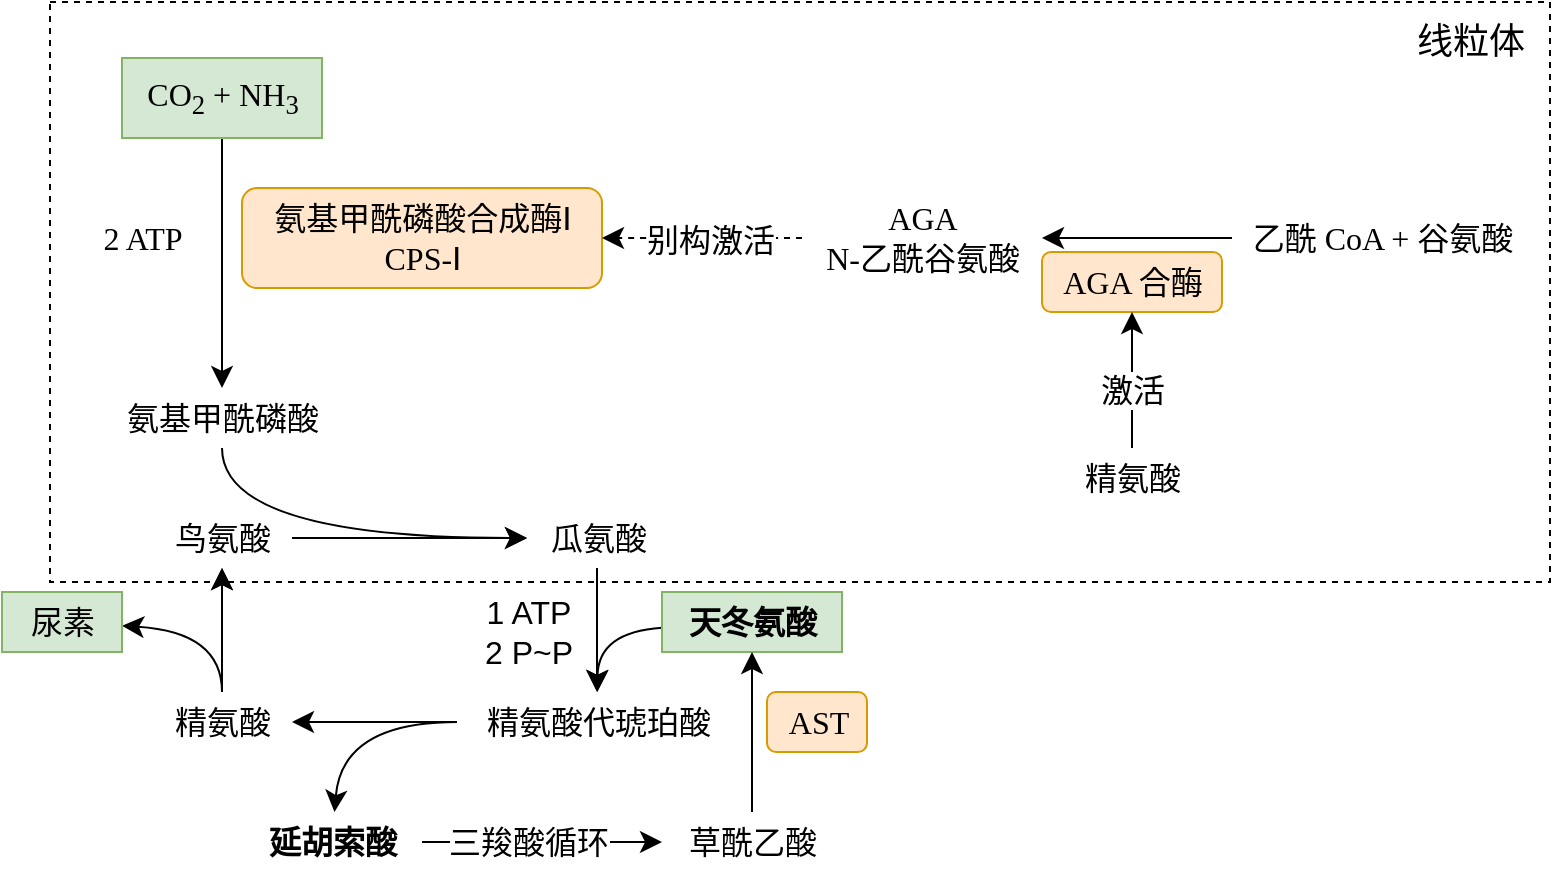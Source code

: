 <mxfile version="22.0.3" type="device">
  <diagram name="第 1 页" id="GsJs5P2JUwCovrq6-IVo">
    <mxGraphModel dx="1395" dy="1100" grid="1" gridSize="10" guides="1" tooltips="1" connect="1" arrows="1" fold="1" page="0" pageScale="1" pageWidth="827" pageHeight="1169" math="0" shadow="0">
      <root>
        <mxCell id="0" />
        <mxCell id="1" parent="0" />
        <mxCell id="5yjlM6OjosKDK0_YHAEV-37" value="" style="rounded=0;whiteSpace=wrap;html=1;fontSize=16;fillColor=none;dashed=1;fontFamily=var(--font-sans);" parent="1" vertex="1">
          <mxGeometry x="-176" y="-125" width="750" height="290" as="geometry" />
        </mxCell>
        <mxCell id="5yjlM6OjosKDK0_YHAEV-3" value="" style="edgeStyle=none;curved=1;rounded=0;orthogonalLoop=1;jettySize=auto;html=1;fontSize=12;startSize=8;endSize=8;fontFamily=var(--font-sans);" parent="1" source="5yjlM6OjosKDK0_YHAEV-1" target="5yjlM6OjosKDK0_YHAEV-2" edge="1">
          <mxGeometry relative="1" as="geometry" />
        </mxCell>
        <mxCell id="5yjlM6OjosKDK0_YHAEV-1" value="CO&lt;sub&gt;2&lt;/sub&gt;&amp;nbsp;+ NH&lt;sub&gt;3&lt;/sub&gt;" style="text;html=1;align=center;verticalAlign=middle;resizable=0;points=[];autosize=1;strokeColor=#82b366;fillColor=#d5e8d4;fontSize=16;fontFamily=var(--font-sans);" parent="1" vertex="1">
          <mxGeometry x="-140" y="-97" width="100" height="40" as="geometry" />
        </mxCell>
        <mxCell id="5yjlM6OjosKDK0_YHAEV-26" style="edgeStyle=none;curved=1;rounded=0;orthogonalLoop=1;jettySize=auto;html=1;fontSize=12;startSize=8;endSize=8;fontFamily=var(--font-sans);" parent="1" source="5yjlM6OjosKDK0_YHAEV-2" target="5yjlM6OjosKDK0_YHAEV-8" edge="1">
          <mxGeometry relative="1" as="geometry">
            <Array as="points">
              <mxPoint x="-90" y="143" />
            </Array>
          </mxGeometry>
        </mxCell>
        <mxCell id="5yjlM6OjosKDK0_YHAEV-2" value="氨基甲酰磷酸" style="text;html=1;align=center;verticalAlign=middle;resizable=0;points=[];autosize=1;strokeColor=none;fillColor=none;fontSize=16;fontFamily=var(--font-sans);" parent="1" vertex="1">
          <mxGeometry x="-150" y="68" width="120" height="30" as="geometry" />
        </mxCell>
        <mxCell id="5yjlM6OjosKDK0_YHAEV-4" value="2 ATP" style="text;html=1;align=center;verticalAlign=middle;resizable=0;points=[];autosize=1;strokeColor=none;fillColor=none;fontSize=16;fontFamily=var(--font-sans);" parent="1" vertex="1">
          <mxGeometry x="-160" y="-22" width="60" height="30" as="geometry" />
        </mxCell>
        <mxCell id="5yjlM6OjosKDK0_YHAEV-6" value="氨基甲酰磷酸合成酶Ⅰ&lt;br&gt;CPS-Ⅰ" style="text;html=1;align=center;verticalAlign=middle;resizable=0;points=[];autosize=1;strokeColor=#d79b00;fillColor=#ffe6cc;fontSize=16;rounded=1;fontFamily=var(--font-sans);" parent="1" vertex="1">
          <mxGeometry x="-80" y="-32" width="180" height="50" as="geometry" />
        </mxCell>
        <mxCell id="5yjlM6OjosKDK0_YHAEV-9" value="" style="edgeStyle=none;curved=1;rounded=0;orthogonalLoop=1;jettySize=auto;html=1;fontSize=12;startSize=8;endSize=8;fontFamily=var(--font-sans);" parent="1" source="5yjlM6OjosKDK0_YHAEV-7" target="5yjlM6OjosKDK0_YHAEV-8" edge="1">
          <mxGeometry relative="1" as="geometry" />
        </mxCell>
        <mxCell id="5yjlM6OjosKDK0_YHAEV-11" value="" style="edgeStyle=none;curved=1;rounded=0;orthogonalLoop=1;jettySize=auto;html=1;fontSize=12;startSize=8;endSize=8;fontFamily=var(--font-sans);" parent="1" source="5yjlM6OjosKDK0_YHAEV-8" target="5yjlM6OjosKDK0_YHAEV-10" edge="1">
          <mxGeometry relative="1" as="geometry" />
        </mxCell>
        <mxCell id="5yjlM6OjosKDK0_YHAEV-8" value="瓜氨酸" style="text;html=1;align=center;verticalAlign=middle;resizable=0;points=[];autosize=1;strokeColor=none;fillColor=none;fontSize=16;fontFamily=var(--font-sans);" parent="1" vertex="1">
          <mxGeometry x="62.5" y="128" width="70" height="30" as="geometry" />
        </mxCell>
        <mxCell id="5yjlM6OjosKDK0_YHAEV-15" value="" style="edgeStyle=none;curved=1;rounded=0;orthogonalLoop=1;jettySize=auto;html=1;fontSize=12;startSize=8;endSize=8;fontFamily=var(--font-sans);" parent="1" source="5yjlM6OjosKDK0_YHAEV-10" target="5yjlM6OjosKDK0_YHAEV-14" edge="1">
          <mxGeometry relative="1" as="geometry" />
        </mxCell>
        <mxCell id="5yjlM6OjosKDK0_YHAEV-30" style="edgeStyle=none;curved=1;rounded=0;orthogonalLoop=1;jettySize=auto;html=1;fontSize=12;startSize=8;endSize=8;fontFamily=var(--font-sans);" parent="1" source="5yjlM6OjosKDK0_YHAEV-10" target="5yjlM6OjosKDK0_YHAEV-27" edge="1">
          <mxGeometry relative="1" as="geometry">
            <Array as="points">
              <mxPoint x="-30" y="235" />
            </Array>
          </mxGeometry>
        </mxCell>
        <mxCell id="5yjlM6OjosKDK0_YHAEV-10" value="精氨酸代琥珀酸" style="text;html=1;align=center;verticalAlign=middle;resizable=0;points=[];autosize=1;strokeColor=none;fillColor=none;fontSize=16;fontFamily=var(--font-sans);" parent="1" vertex="1">
          <mxGeometry x="27.5" y="220" width="140" height="30" as="geometry" />
        </mxCell>
        <mxCell id="5yjlM6OjosKDK0_YHAEV-13" style="edgeStyle=none;curved=1;rounded=0;orthogonalLoop=1;jettySize=auto;html=1;fontSize=12;startSize=8;endSize=8;fontFamily=var(--font-sans);" parent="1" source="5yjlM6OjosKDK0_YHAEV-12" target="5yjlM6OjosKDK0_YHAEV-10" edge="1">
          <mxGeometry relative="1" as="geometry">
            <Array as="points">
              <mxPoint x="98" y="190" />
            </Array>
          </mxGeometry>
        </mxCell>
        <mxCell id="5yjlM6OjosKDK0_YHAEV-12" value="天冬氨酸" style="text;html=1;align=center;verticalAlign=middle;resizable=0;points=[];autosize=1;strokeColor=#82b366;fillColor=#d5e8d4;fontSize=16;fontStyle=1;fontFamily=var(--font-sans);" parent="1" vertex="1">
          <mxGeometry x="130" y="170" width="90" height="30" as="geometry" />
        </mxCell>
        <mxCell id="5yjlM6OjosKDK0_YHAEV-16" style="edgeStyle=none;curved=1;rounded=0;orthogonalLoop=1;jettySize=auto;html=1;fontSize=12;startSize=8;endSize=8;fontFamily=var(--font-sans);" parent="1" source="5yjlM6OjosKDK0_YHAEV-14" target="5yjlM6OjosKDK0_YHAEV-7" edge="1">
          <mxGeometry relative="1" as="geometry" />
        </mxCell>
        <mxCell id="5yjlM6OjosKDK0_YHAEV-29" style="edgeStyle=none;curved=1;rounded=0;orthogonalLoop=1;jettySize=auto;html=1;fontSize=12;startSize=8;endSize=8;fontFamily=var(--font-sans);" parent="1" source="5yjlM6OjosKDK0_YHAEV-14" target="5yjlM6OjosKDK0_YHAEV-18" edge="1">
          <mxGeometry relative="1" as="geometry">
            <Array as="points">
              <mxPoint x="-90" y="190" />
            </Array>
          </mxGeometry>
        </mxCell>
        <mxCell id="5yjlM6OjosKDK0_YHAEV-14" value="精氨酸" style="text;html=1;align=center;verticalAlign=middle;resizable=0;points=[];autosize=1;strokeColor=none;fillColor=none;fontSize=16;fontFamily=var(--font-sans);" parent="1" vertex="1">
          <mxGeometry x="-125" y="220" width="70" height="30" as="geometry" />
        </mxCell>
        <mxCell id="5yjlM6OjosKDK0_YHAEV-18" value="尿素" style="text;html=1;align=center;verticalAlign=middle;resizable=0;points=[];autosize=1;strokeColor=#82b366;fillColor=#d5e8d4;fontSize=16;fontFamily=var(--font-sans);" parent="1" vertex="1">
          <mxGeometry x="-200" y="170" width="60" height="30" as="geometry" />
        </mxCell>
        <mxCell id="5yjlM6OjosKDK0_YHAEV-20" style="edgeStyle=none;curved=1;rounded=0;orthogonalLoop=1;jettySize=auto;html=1;fontSize=12;startSize=8;endSize=8;dashed=1;fontFamily=var(--font-sans);" parent="1" source="5yjlM6OjosKDK0_YHAEV-19" target="5yjlM6OjosKDK0_YHAEV-6" edge="1">
          <mxGeometry relative="1" as="geometry" />
        </mxCell>
        <mxCell id="5yjlM6OjosKDK0_YHAEV-22" value="别构激活" style="edgeLabel;html=1;align=center;verticalAlign=middle;resizable=0;points=[];fontSize=16;fontFamily=var(--font-sans);" parent="5yjlM6OjosKDK0_YHAEV-20" vertex="1" connectable="0">
          <mxGeometry x="-0.069" y="1" relative="1" as="geometry">
            <mxPoint as="offset" />
          </mxGeometry>
        </mxCell>
        <mxCell id="5yjlM6OjosKDK0_YHAEV-19" value="AGA&lt;br&gt;N-乙酰谷氨酸" style="text;html=1;align=center;verticalAlign=middle;resizable=0;points=[];autosize=1;strokeColor=none;fillColor=none;fontSize=16;fontFamily=var(--font-sans);" parent="1" vertex="1">
          <mxGeometry x="200" y="-32" width="120" height="50" as="geometry" />
        </mxCell>
        <mxCell id="5yjlM6OjosKDK0_YHAEV-24" style="edgeStyle=none;curved=1;rounded=0;orthogonalLoop=1;jettySize=auto;html=1;fontSize=12;startSize=8;endSize=8;fontFamily=var(--font-sans);" parent="1" source="5yjlM6OjosKDK0_YHAEV-23" target="5yjlM6OjosKDK0_YHAEV-19" edge="1">
          <mxGeometry relative="1" as="geometry" />
        </mxCell>
        <mxCell id="5yjlM6OjosKDK0_YHAEV-23" value="乙酰 CoA + 谷氨酸" style="text;html=1;align=center;verticalAlign=middle;resizable=0;points=[];autosize=1;strokeColor=none;fillColor=none;fontSize=16;fontFamily=var(--font-sans);" parent="1" vertex="1">
          <mxGeometry x="415" y="-22" width="150" height="30" as="geometry" />
        </mxCell>
        <mxCell id="5yjlM6OjosKDK0_YHAEV-25" value="AGA 合酶" style="text;html=1;align=center;verticalAlign=middle;resizable=0;points=[];autosize=1;strokeColor=#d79b00;fillColor=#ffe6cc;fontSize=16;rounded=1;fontFamily=var(--font-sans);" parent="1" vertex="1">
          <mxGeometry x="320" width="90" height="30" as="geometry" />
        </mxCell>
        <mxCell id="5yjlM6OjosKDK0_YHAEV-31" style="edgeStyle=none;curved=1;rounded=0;orthogonalLoop=1;jettySize=auto;html=1;fontSize=12;startSize=8;endSize=8;fontFamily=var(--font-sans);" parent="1" source="5yjlM6OjosKDK0_YHAEV-27" target="5yjlM6OjosKDK0_YHAEV-32" edge="1">
          <mxGeometry relative="1" as="geometry">
            <mxPoint x="170" y="295" as="targetPoint" />
          </mxGeometry>
        </mxCell>
        <mxCell id="5yjlM6OjosKDK0_YHAEV-34" value="三羧酸循环" style="edgeLabel;html=1;align=center;verticalAlign=middle;resizable=0;points=[];fontSize=16;fontFamily=var(--font-sans);" parent="5yjlM6OjosKDK0_YHAEV-31" vertex="1" connectable="0">
          <mxGeometry x="-0.125" y="-2" relative="1" as="geometry">
            <mxPoint y="-2" as="offset" />
          </mxGeometry>
        </mxCell>
        <mxCell id="5yjlM6OjosKDK0_YHAEV-27" value="延胡索酸" style="text;html=1;align=center;verticalAlign=middle;resizable=0;points=[];autosize=1;strokeColor=none;fillColor=none;fontSize=16;fontStyle=1;fontFamily=var(--font-sans);" parent="1" vertex="1">
          <mxGeometry x="-80" y="280" width="90" height="30" as="geometry" />
        </mxCell>
        <mxCell id="5yjlM6OjosKDK0_YHAEV-28" value="" style="edgeStyle=none;curved=1;rounded=0;orthogonalLoop=1;jettySize=auto;html=1;fontSize=12;startSize=8;endSize=8;fontFamily=var(--font-sans);" parent="1" source="5yjlM6OjosKDK0_YHAEV-14" target="5yjlM6OjosKDK0_YHAEV-7" edge="1">
          <mxGeometry relative="1" as="geometry">
            <mxPoint x="-165" y="143" as="targetPoint" />
            <mxPoint x="-92" y="220" as="sourcePoint" />
            <Array as="points" />
          </mxGeometry>
        </mxCell>
        <mxCell id="5yjlM6OjosKDK0_YHAEV-7" value="鸟氨酸" style="text;html=1;align=center;verticalAlign=middle;resizable=0;points=[];autosize=1;strokeColor=none;fillColor=none;fontSize=16;fontFamily=var(--font-sans);" parent="1" vertex="1">
          <mxGeometry x="-125" y="128" width="70" height="30" as="geometry" />
        </mxCell>
        <mxCell id="5yjlM6OjosKDK0_YHAEV-33" style="edgeStyle=none;curved=1;rounded=0;orthogonalLoop=1;jettySize=auto;html=1;fontSize=12;startSize=8;endSize=8;fontFamily=var(--font-sans);" parent="1" source="5yjlM6OjosKDK0_YHAEV-32" target="5yjlM6OjosKDK0_YHAEV-12" edge="1">
          <mxGeometry relative="1" as="geometry" />
        </mxCell>
        <mxCell id="5yjlM6OjosKDK0_YHAEV-32" value="草酰乙酸" style="text;html=1;align=center;verticalAlign=middle;resizable=0;points=[];autosize=1;strokeColor=none;fillColor=none;fontSize=16;fontFamily=var(--font-sans);" parent="1" vertex="1">
          <mxGeometry x="130" y="280" width="90" height="30" as="geometry" />
        </mxCell>
        <mxCell id="5yjlM6OjosKDK0_YHAEV-35" value="AST" style="text;html=1;align=center;verticalAlign=middle;resizable=0;points=[];autosize=1;strokeColor=#d79b00;fillColor=#ffe6cc;fontSize=16;rounded=1;fontFamily=var(--font-sans);" parent="1" vertex="1">
          <mxGeometry x="182.5" y="220" width="50" height="30" as="geometry" />
        </mxCell>
        <mxCell id="5yjlM6OjosKDK0_YHAEV-39" style="edgeStyle=none;curved=1;rounded=0;orthogonalLoop=1;jettySize=auto;html=1;fontSize=12;startSize=8;endSize=8;fontFamily=var(--font-sans);" parent="1" source="5yjlM6OjosKDK0_YHAEV-38" target="5yjlM6OjosKDK0_YHAEV-25" edge="1">
          <mxGeometry relative="1" as="geometry" />
        </mxCell>
        <mxCell id="5yjlM6OjosKDK0_YHAEV-40" value="激活" style="edgeLabel;html=1;align=center;verticalAlign=middle;resizable=0;points=[];fontSize=16;fontFamily=var(--font-sans);" parent="5yjlM6OjosKDK0_YHAEV-39" vertex="1" connectable="0">
          <mxGeometry x="0.046" relative="1" as="geometry">
            <mxPoint y="6" as="offset" />
          </mxGeometry>
        </mxCell>
        <mxCell id="5yjlM6OjosKDK0_YHAEV-38" value="精氨酸" style="text;html=1;align=center;verticalAlign=middle;resizable=0;points=[];autosize=1;strokeColor=none;fillColor=none;fontSize=16;fontFamily=var(--font-sans);" parent="1" vertex="1">
          <mxGeometry x="330" y="98" width="70" height="30" as="geometry" />
        </mxCell>
        <mxCell id="5yjlM6OjosKDK0_YHAEV-42" value="&lt;font style=&quot;font-size: 18px;&quot;&gt;线粒体&lt;/font&gt;" style="text;html=1;align=center;verticalAlign=middle;resizable=0;points=[];autosize=1;strokeColor=none;fillColor=none;fontSize=16;fontFamily=var(--font-sans);" parent="1" vertex="1">
          <mxGeometry x="494" y="-125" width="80" height="40" as="geometry" />
        </mxCell>
        <mxCell id="cYb0sr2voifBaF_Z5kES-1" value="1 ATP&lt;br&gt;2 P~P" style="text;html=1;align=center;verticalAlign=middle;resizable=0;points=[];autosize=1;strokeColor=none;fillColor=none;fontSize=16;" vertex="1" parent="1">
          <mxGeometry x="27.5" y="165" width="70" height="50" as="geometry" />
        </mxCell>
      </root>
    </mxGraphModel>
  </diagram>
</mxfile>
